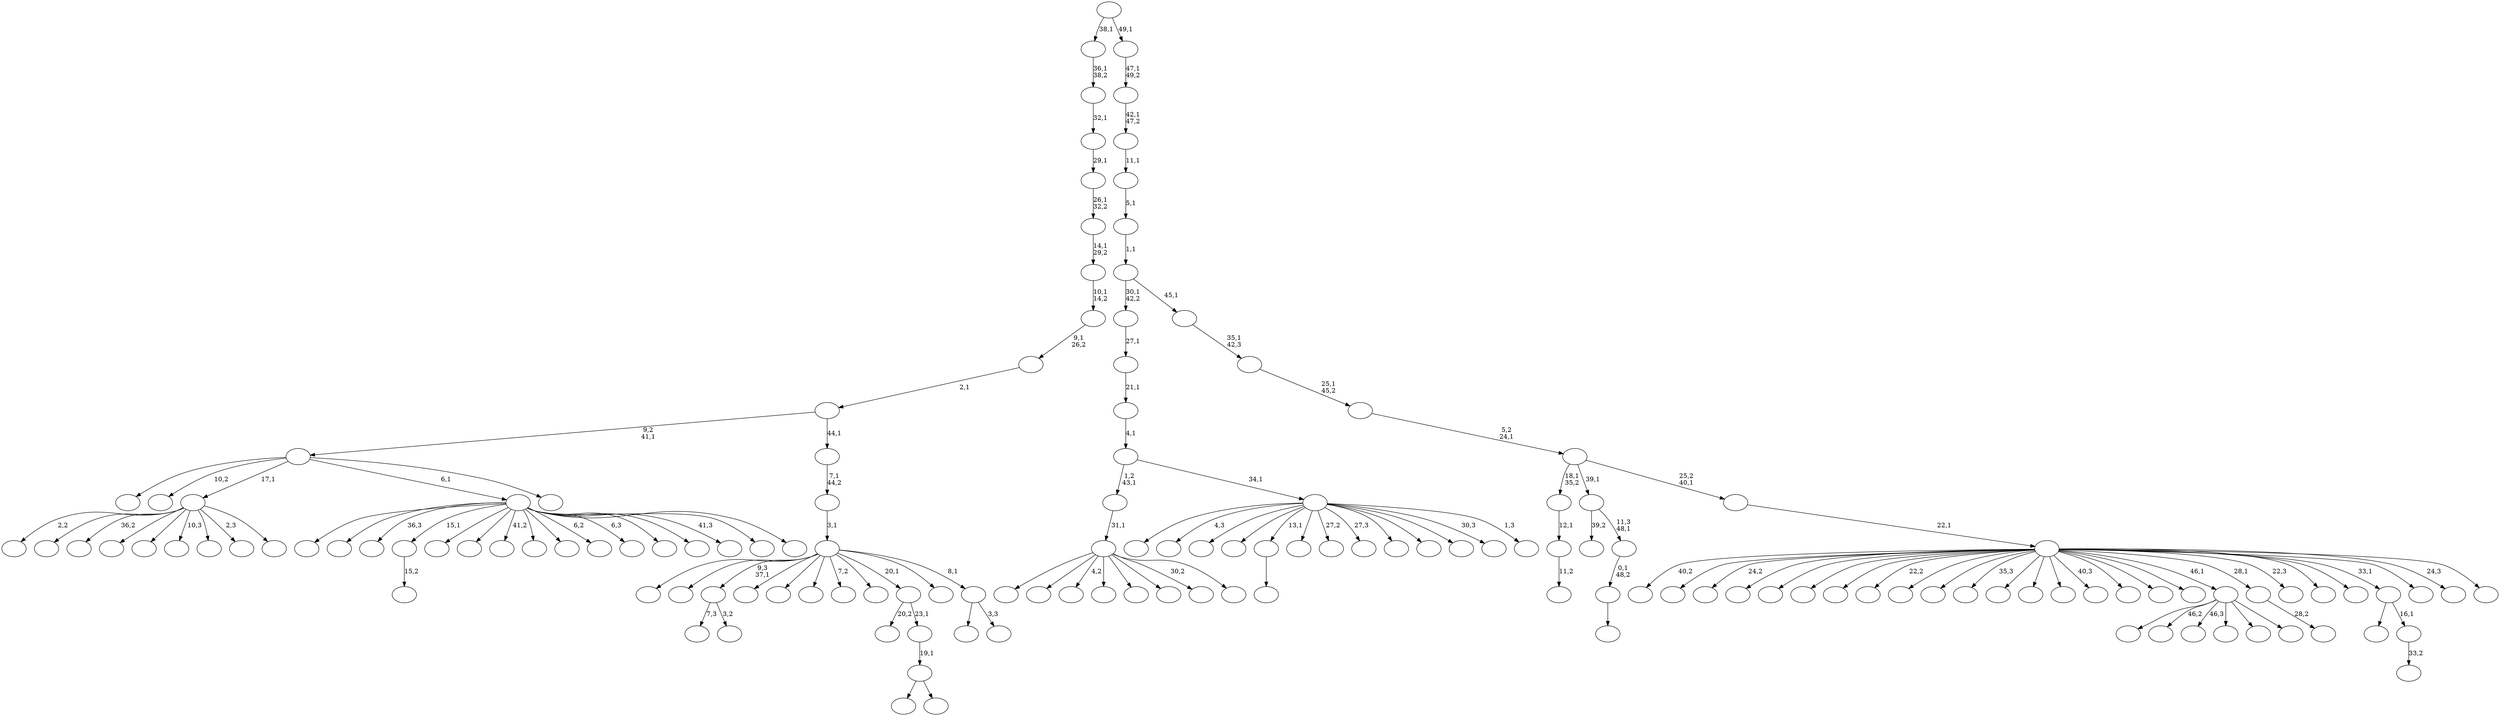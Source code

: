 digraph T {
	150 [label=""]
	149 [label=""]
	148 [label=""]
	147 [label=""]
	146 [label=""]
	145 [label=""]
	144 [label=""]
	143 [label=""]
	142 [label=""]
	141 [label=""]
	140 [label=""]
	139 [label=""]
	138 [label=""]
	137 [label=""]
	136 [label=""]
	135 [label=""]
	134 [label=""]
	133 [label=""]
	132 [label=""]
	131 [label=""]
	130 [label=""]
	129 [label=""]
	128 [label=""]
	127 [label=""]
	126 [label=""]
	125 [label=""]
	124 [label=""]
	123 [label=""]
	122 [label=""]
	121 [label=""]
	120 [label=""]
	119 [label=""]
	118 [label=""]
	117 [label=""]
	116 [label=""]
	115 [label=""]
	114 [label=""]
	113 [label=""]
	112 [label=""]
	111 [label=""]
	110 [label=""]
	109 [label=""]
	108 [label=""]
	107 [label=""]
	106 [label=""]
	105 [label=""]
	104 [label=""]
	103 [label=""]
	102 [label=""]
	101 [label=""]
	100 [label=""]
	99 [label=""]
	98 [label=""]
	97 [label=""]
	96 [label=""]
	95 [label=""]
	94 [label=""]
	93 [label=""]
	92 [label=""]
	91 [label=""]
	90 [label=""]
	89 [label=""]
	88 [label=""]
	87 [label=""]
	86 [label=""]
	85 [label=""]
	84 [label=""]
	83 [label=""]
	82 [label=""]
	81 [label=""]
	80 [label=""]
	79 [label=""]
	78 [label=""]
	77 [label=""]
	76 [label=""]
	75 [label=""]
	74 [label=""]
	73 [label=""]
	72 [label=""]
	71 [label=""]
	70 [label=""]
	69 [label=""]
	68 [label=""]
	67 [label=""]
	66 [label=""]
	65 [label=""]
	64 [label=""]
	63 [label=""]
	62 [label=""]
	61 [label=""]
	60 [label=""]
	59 [label=""]
	58 [label=""]
	57 [label=""]
	56 [label=""]
	55 [label=""]
	54 [label=""]
	53 [label=""]
	52 [label=""]
	51 [label=""]
	50 [label=""]
	49 [label=""]
	48 [label=""]
	47 [label=""]
	46 [label=""]
	45 [label=""]
	44 [label=""]
	43 [label=""]
	42 [label=""]
	41 [label=""]
	40 [label=""]
	39 [label=""]
	38 [label=""]
	37 [label=""]
	36 [label=""]
	35 [label=""]
	34 [label=""]
	33 [label=""]
	32 [label=""]
	31 [label=""]
	30 [label=""]
	29 [label=""]
	28 [label=""]
	27 [label=""]
	26 [label=""]
	25 [label=""]
	24 [label=""]
	23 [label=""]
	22 [label=""]
	21 [label=""]
	20 [label=""]
	19 [label=""]
	18 [label=""]
	17 [label=""]
	16 [label=""]
	15 [label=""]
	14 [label=""]
	13 [label=""]
	12 [label=""]
	11 [label=""]
	10 [label=""]
	9 [label=""]
	8 [label=""]
	7 [label=""]
	6 [label=""]
	5 [label=""]
	4 [label=""]
	3 [label=""]
	2 [label=""]
	1 [label=""]
	0 [label=""]
	138 -> 139 [label="15,2"]
	131 -> 132 [label="11,2"]
	130 -> 131 [label="12,1"]
	104 -> 112 [label="7,3"]
	104 -> 105 [label="3,2"]
	101 -> 102 [label=""]
	98 -> 99 [label=""]
	97 -> 98 [label="0,1\n48,2"]
	96 -> 100 [label="39,2"]
	96 -> 97 [label="11,3\n48,1"]
	67 -> 136 [label=""]
	67 -> 106 [label="46,2"]
	67 -> 91 [label="46,3"]
	67 -> 88 [label=""]
	67 -> 75 [label=""]
	67 -> 68 [label=""]
	64 -> 65 [label="28,2"]
	62 -> 113 [label=""]
	62 -> 63 [label=""]
	61 -> 62 [label="19,1"]
	60 -> 118 [label="20,2"]
	60 -> 61 [label="23,1"]
	51 -> 120 [label="2,2"]
	51 -> 117 [label=""]
	51 -> 116 [label="36,2"]
	51 -> 103 [label=""]
	51 -> 84 [label=""]
	51 -> 71 [label="10,3"]
	51 -> 66 [label=""]
	51 -> 58 [label="2,3"]
	51 -> 52 [label=""]
	49 -> 150 [label=""]
	49 -> 144 [label=""]
	49 -> 141 [label="36,3"]
	49 -> 138 [label="15,1"]
	49 -> 134 [label=""]
	49 -> 107 [label=""]
	49 -> 95 [label="41,2"]
	49 -> 94 [label=""]
	49 -> 87 [label=""]
	49 -> 82 [label="6,2"]
	49 -> 76 [label="6,3"]
	49 -> 72 [label=""]
	49 -> 59 [label=""]
	49 -> 56 [label="41,3"]
	49 -> 55 [label=""]
	49 -> 50 [label=""]
	47 -> 147 [label=""]
	47 -> 133 [label=""]
	47 -> 129 [label="4,2"]
	47 -> 121 [label=""]
	47 -> 86 [label=""]
	47 -> 81 [label=""]
	47 -> 54 [label="30,2"]
	47 -> 48 [label=""]
	46 -> 47 [label="31,1"]
	40 -> 148 [label=""]
	40 -> 127 [label="10,2"]
	40 -> 51 [label="17,1"]
	40 -> 49 [label="6,1"]
	40 -> 41 [label=""]
	37 -> 143 [label=""]
	37 -> 38 [label="3,3"]
	36 -> 137 [label=""]
	36 -> 122 [label=""]
	36 -> 104 [label="9,3\n37,1"]
	36 -> 90 [label=""]
	36 -> 79 [label=""]
	36 -> 78 [label=""]
	36 -> 77 [label="7,2"]
	36 -> 74 [label=""]
	36 -> 60 [label="20,1"]
	36 -> 44 [label=""]
	36 -> 37 [label="8,1"]
	35 -> 36 [label="3,1"]
	34 -> 35 [label="7,1\n44,2"]
	33 -> 40 [label="9,2\n41,1"]
	33 -> 34 [label="44,1"]
	32 -> 33 [label="2,1"]
	31 -> 32 [label="9,1\n26,2"]
	30 -> 31 [label="10,1\n14,2"]
	29 -> 30 [label="14,1\n29,2"]
	28 -> 29 [label="26,1\n32,2"]
	27 -> 28 [label="29,1"]
	26 -> 27 [label="32,1"]
	25 -> 26 [label="36,1\n38,2"]
	23 -> 24 [label="33,2"]
	22 -> 114 [label=""]
	22 -> 23 [label="16,1"]
	19 -> 149 [label=""]
	19 -> 124 [label="4,3"]
	19 -> 110 [label=""]
	19 -> 108 [label=""]
	19 -> 101 [label="13,1"]
	19 -> 92 [label=""]
	19 -> 85 [label="27,2"]
	19 -> 80 [label="27,3"]
	19 -> 69 [label=""]
	19 -> 45 [label=""]
	19 -> 42 [label=""]
	19 -> 39 [label="30,3"]
	19 -> 20 [label="1,3"]
	18 -> 46 [label="1,2\n43,1"]
	18 -> 19 [label="34,1"]
	17 -> 18 [label="4,1"]
	16 -> 17 [label="21,1"]
	15 -> 16 [label="27,1"]
	12 -> 146 [label="40,2"]
	12 -> 145 [label=""]
	12 -> 142 [label="24,2"]
	12 -> 140 [label=""]
	12 -> 135 [label=""]
	12 -> 128 [label=""]
	12 -> 126 [label=""]
	12 -> 125 [label="22,2"]
	12 -> 123 [label=""]
	12 -> 119 [label=""]
	12 -> 115 [label="35,3"]
	12 -> 111 [label=""]
	12 -> 109 [label=""]
	12 -> 93 [label=""]
	12 -> 89 [label="40,3"]
	12 -> 83 [label=""]
	12 -> 73 [label=""]
	12 -> 70 [label=""]
	12 -> 67 [label="46,1"]
	12 -> 64 [label="28,1"]
	12 -> 57 [label="22,3"]
	12 -> 53 [label=""]
	12 -> 43 [label=""]
	12 -> 22 [label="33,1"]
	12 -> 21 [label=""]
	12 -> 14 [label="24,3"]
	12 -> 13 [label=""]
	11 -> 12 [label="22,1"]
	10 -> 130 [label="18,1\n35,2"]
	10 -> 96 [label="39,1"]
	10 -> 11 [label="25,2\n40,1"]
	9 -> 10 [label="5,2\n24,1"]
	8 -> 9 [label="25,1\n45,2"]
	7 -> 8 [label="35,1\n42,3"]
	6 -> 15 [label="30,1\n42,2"]
	6 -> 7 [label="45,1"]
	5 -> 6 [label="1,1"]
	4 -> 5 [label="5,1"]
	3 -> 4 [label="11,1"]
	2 -> 3 [label="42,1\n47,2"]
	1 -> 2 [label="47,1\n49,2"]
	0 -> 25 [label="38,1"]
	0 -> 1 [label="49,1"]
}
